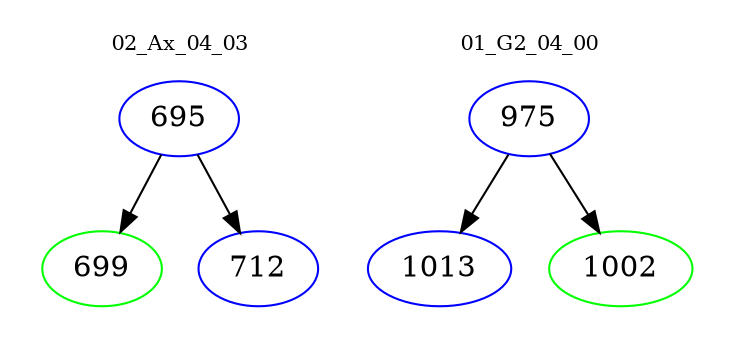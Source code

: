 digraph{
subgraph cluster_0 {
color = white
label = "02_Ax_04_03";
fontsize=10;
T0_695 [label="695", color="blue"]
T0_695 -> T0_699 [color="black"]
T0_699 [label="699", color="green"]
T0_695 -> T0_712 [color="black"]
T0_712 [label="712", color="blue"]
}
subgraph cluster_1 {
color = white
label = "01_G2_04_00";
fontsize=10;
T1_975 [label="975", color="blue"]
T1_975 -> T1_1013 [color="black"]
T1_1013 [label="1013", color="blue"]
T1_975 -> T1_1002 [color="black"]
T1_1002 [label="1002", color="green"]
}
}
